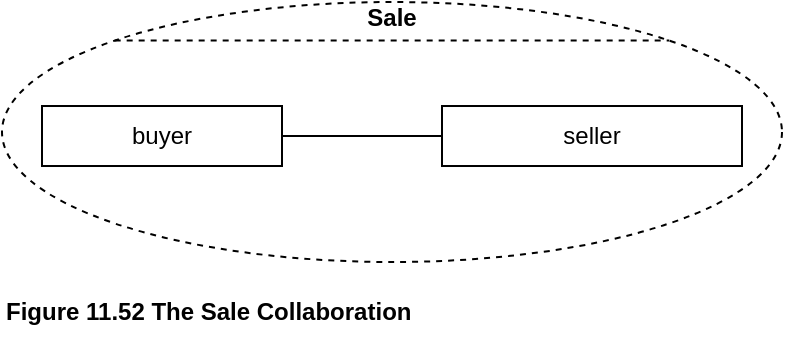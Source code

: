 <mxfile version="21.6.5" type="device">
  <diagram name="Page-1" id="gINGcwHKH5mLMmQqC_T-">
    <mxGraphModel dx="880" dy="545" grid="1" gridSize="10" guides="1" tooltips="1" connect="1" arrows="1" fold="1" page="1" pageScale="1" pageWidth="1169" pageHeight="827" math="0" shadow="0">
      <root>
        <mxCell id="0" />
        <mxCell id="1" parent="0" />
        <mxCell id="_0WeJoMN5Hcn0UmyKtmU-1" value="" style="shape=ellipse;container=1;horizontal=1;horizontalStack=0;resizeParent=1;resizeParentMax=0;resizeLast=0;html=1;dashed=1;collapsible=0;" vertex="1" parent="1">
          <mxGeometry y="0.003" width="390" height="130" as="geometry" />
        </mxCell>
        <mxCell id="_0WeJoMN5Hcn0UmyKtmU-2" value="&lt;span&gt;Sale&lt;/span&gt;" style="html=1;strokeColor=none;fillColor=none;align=center;verticalAlign=middle;spacingLeft=4;spacingRight=4;rotatable=0;points=[[0,0.5],[1,0.5]];resizeWidth=1;whiteSpace=wrap;fontStyle=1" vertex="1" parent="_0WeJoMN5Hcn0UmyKtmU-1">
          <mxGeometry width="390" height="16.957" as="geometry" />
        </mxCell>
        <mxCell id="_0WeJoMN5Hcn0UmyKtmU-3" value="" style="line;strokeWidth=1;fillColor=none;rotatable=0;labelPosition=right;points=[];portConstraint=eastwest;dashed=1;resizeWidth=1;" vertex="1" parent="_0WeJoMN5Hcn0UmyKtmU-1">
          <mxGeometry x="56.333" y="16.957" width="277.333" height="4.522" as="geometry" />
        </mxCell>
        <mxCell id="_0WeJoMN5Hcn0UmyKtmU-4" value="" style="group" vertex="1" connectable="0" parent="_0WeJoMN5Hcn0UmyKtmU-1">
          <mxGeometry x="20" y="52" width="350" height="26" as="geometry" />
        </mxCell>
        <mxCell id="_0WeJoMN5Hcn0UmyKtmU-5" value="buyer" style="html=1;align=center;verticalAlign=middle;rotatable=0;whiteSpace=wrap;" vertex="1" parent="_0WeJoMN5Hcn0UmyKtmU-4">
          <mxGeometry width="120" height="30" relative="1" as="geometry">
            <mxPoint as="offset" />
          </mxGeometry>
        </mxCell>
        <mxCell id="_0WeJoMN5Hcn0UmyKtmU-6" value="seller" style="html=1;align=center;verticalAlign=middle;rotatable=0;whiteSpace=wrap;" vertex="1" parent="_0WeJoMN5Hcn0UmyKtmU-4">
          <mxGeometry width="150" height="30" relative="1" as="geometry">
            <mxPoint x="200" as="offset" />
          </mxGeometry>
        </mxCell>
        <mxCell id="_0WeJoMN5Hcn0UmyKtmU-7" style="edgeStyle=orthogonalEdgeStyle;rounded=0;orthogonalLoop=1;jettySize=auto;html=1;exitX=1;exitY=0.5;exitDx=0;exitDy=0;entryX=0;entryY=0.5;entryDx=0;entryDy=0;endArrow=none;endFill=0;" edge="1" parent="_0WeJoMN5Hcn0UmyKtmU-4" source="_0WeJoMN5Hcn0UmyKtmU-5" target="_0WeJoMN5Hcn0UmyKtmU-6">
          <mxGeometry relative="1" as="geometry" />
        </mxCell>
        <mxCell id="_0WeJoMN5Hcn0UmyKtmU-8" value="&lt;b&gt;Figure 11.52 The Sale Collaboration&lt;/b&gt;" style="text;html=1;align=left;verticalAlign=middle;resizable=0;points=[];autosize=1;strokeColor=none;fillColor=none;" vertex="1" parent="1">
          <mxGeometry y="140" width="230" height="30" as="geometry" />
        </mxCell>
      </root>
    </mxGraphModel>
  </diagram>
</mxfile>
